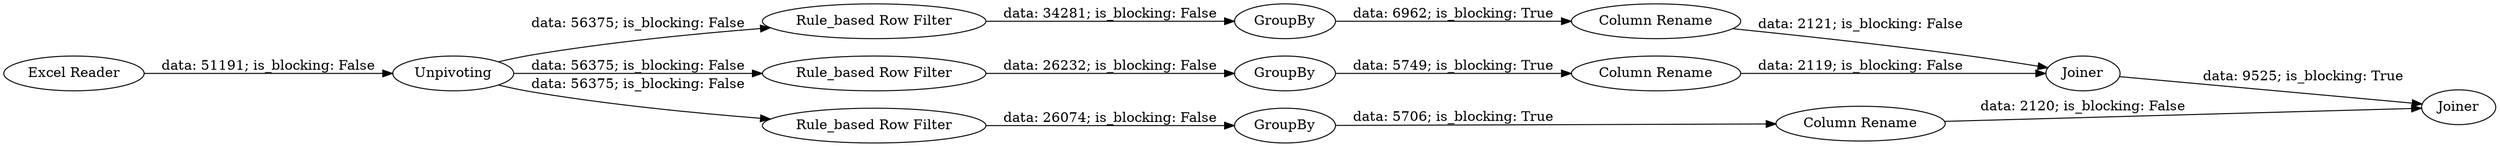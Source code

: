digraph {
	"-1280208609137689172_7" [label=GroupBy]
	"-1280208609137689172_6" [label="Column Rename"]
	"-1280208609137689172_14" [label=Joiner]
	"-1280208609137689172_3" [label="Rule_based Row Filter"]
	"-1280208609137689172_11" [label="Rule_based Row Filter"]
	"-1280208609137689172_12" [label=Joiner]
	"-1280208609137689172_5" [label="Column Rename"]
	"-1280208609137689172_2" [label=Unpivoting]
	"-1280208609137689172_9" [label="Column Rename"]
	"-1280208609137689172_1" [label="Excel Reader"]
	"-1280208609137689172_4" [label=GroupBy]
	"-1280208609137689172_10" [label=GroupBy]
	"-1280208609137689172_8" [label="Rule_based Row Filter"]
	"-1280208609137689172_5" -> "-1280208609137689172_12" [label="data: 2119; is_blocking: False"]
	"-1280208609137689172_12" -> "-1280208609137689172_14" [label="data: 9525; is_blocking: True"]
	"-1280208609137689172_2" -> "-1280208609137689172_11" [label="data: 56375; is_blocking: False"]
	"-1280208609137689172_2" -> "-1280208609137689172_8" [label="data: 56375; is_blocking: False"]
	"-1280208609137689172_11" -> "-1280208609137689172_10" [label="data: 26074; is_blocking: False"]
	"-1280208609137689172_3" -> "-1280208609137689172_4" [label="data: 26232; is_blocking: False"]
	"-1280208609137689172_6" -> "-1280208609137689172_12" [label="data: 2121; is_blocking: False"]
	"-1280208609137689172_1" -> "-1280208609137689172_2" [label="data: 51191; is_blocking: False"]
	"-1280208609137689172_8" -> "-1280208609137689172_7" [label="data: 34281; is_blocking: False"]
	"-1280208609137689172_10" -> "-1280208609137689172_9" [label="data: 5706; is_blocking: True"]
	"-1280208609137689172_2" -> "-1280208609137689172_3" [label="data: 56375; is_blocking: False"]
	"-1280208609137689172_4" -> "-1280208609137689172_5" [label="data: 5749; is_blocking: True"]
	"-1280208609137689172_9" -> "-1280208609137689172_14" [label="data: 2120; is_blocking: False"]
	"-1280208609137689172_7" -> "-1280208609137689172_6" [label="data: 6962; is_blocking: True"]
	rankdir=LR
}
